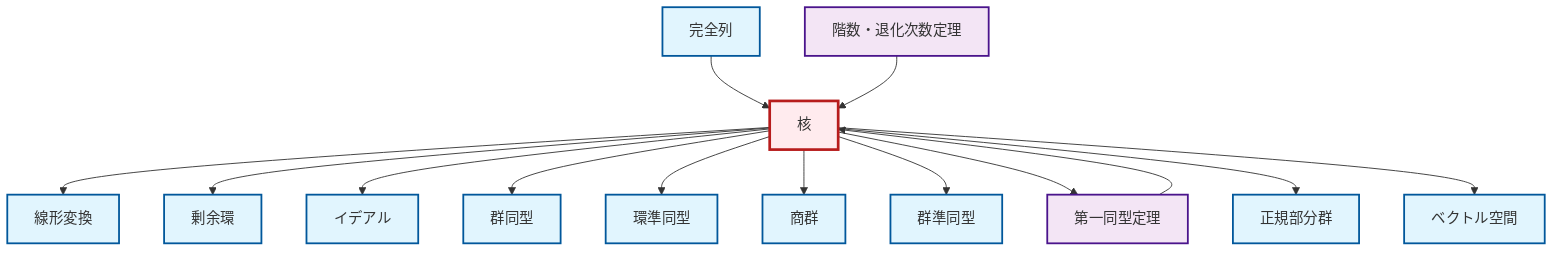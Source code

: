 graph TD
    classDef definition fill:#e1f5fe,stroke:#01579b,stroke-width:2px
    classDef theorem fill:#f3e5f5,stroke:#4a148c,stroke-width:2px
    classDef axiom fill:#fff3e0,stroke:#e65100,stroke-width:2px
    classDef example fill:#e8f5e9,stroke:#1b5e20,stroke-width:2px
    classDef current fill:#ffebee,stroke:#b71c1c,stroke-width:3px
    def-exact-sequence["完全列"]:::definition
    def-linear-transformation["線形変換"]:::definition
    def-homomorphism["群準同型"]:::definition
    def-vector-space["ベクトル空間"]:::definition
    def-isomorphism["群同型"]:::definition
    def-normal-subgroup["正規部分群"]:::definition
    def-ring-homomorphism["環準同型"]:::definition
    thm-rank-nullity["階数・退化次数定理"]:::theorem
    thm-first-isomorphism["第一同型定理"]:::theorem
    def-quotient-ring["剰余環"]:::definition
    def-kernel["核"]:::definition
    def-ideal["イデアル"]:::definition
    def-quotient-group["商群"]:::definition
    thm-first-isomorphism --> def-kernel
    def-exact-sequence --> def-kernel
    def-kernel --> def-linear-transformation
    def-kernel --> def-quotient-ring
    def-kernel --> def-ideal
    def-kernel --> def-isomorphism
    thm-rank-nullity --> def-kernel
    def-kernel --> def-ring-homomorphism
    def-kernel --> def-quotient-group
    def-kernel --> def-homomorphism
    def-kernel --> thm-first-isomorphism
    def-kernel --> def-normal-subgroup
    def-kernel --> def-vector-space
    class def-kernel current